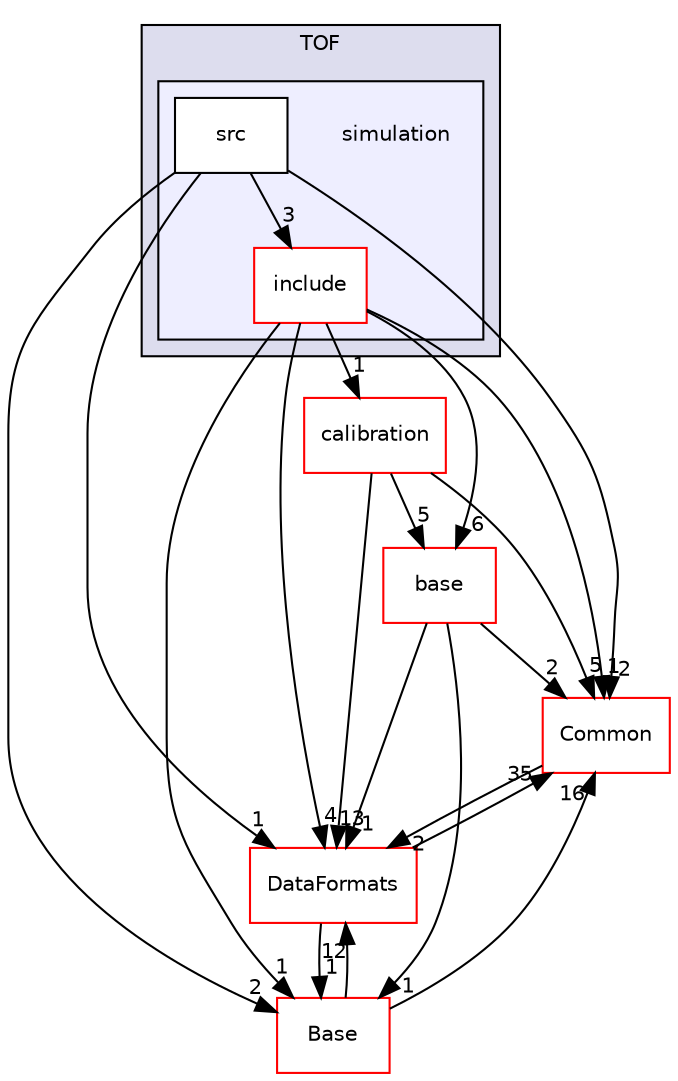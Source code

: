 digraph "/home/travis/build/AliceO2Group/AliceO2/Detectors/TOF/simulation" {
  bgcolor=transparent;
  compound=true
  node [ fontsize="10", fontname="Helvetica"];
  edge [ labelfontsize="10", labelfontname="Helvetica"];
  subgraph clusterdir_577c839d346a264df4e9e588ca2a45dd {
    graph [ bgcolor="#ddddee", pencolor="black", label="TOF" fontname="Helvetica", fontsize="10", URL="dir_577c839d346a264df4e9e588ca2a45dd.html"]
  subgraph clusterdir_827012254b0f6cad75d9a7a2745b1aea {
    graph [ bgcolor="#eeeeff", pencolor="black", label="" URL="dir_827012254b0f6cad75d9a7a2745b1aea.html"];
    dir_827012254b0f6cad75d9a7a2745b1aea [shape=plaintext label="simulation"];
    dir_4d55c0327ef0082eaebc074a5f8651c4 [shape=box label="include" color="red" fillcolor="white" style="filled" URL="dir_4d55c0327ef0082eaebc074a5f8651c4.html"];
    dir_67d024a16e1068fbfc78cd33f7b16177 [shape=box label="src" color="black" fillcolor="white" style="filled" URL="dir_67d024a16e1068fbfc78cd33f7b16177.html"];
  }
  }
  dir_7559d374f7e4089a12282edb4b89411f [shape=box label="calibration" color="red" URL="dir_7559d374f7e4089a12282edb4b89411f.html"];
  dir_4ab6b4cc6a7edbff49100e9123df213f [shape=box label="Common" color="red" URL="dir_4ab6b4cc6a7edbff49100e9123df213f.html"];
  dir_37c90836491b695b472bf98d1be8336b [shape=box label="Base" color="red" URL="dir_37c90836491b695b472bf98d1be8336b.html"];
  dir_0189f3ad6abecd72f822a0c3914f12b2 [shape=box label="base" color="red" URL="dir_0189f3ad6abecd72f822a0c3914f12b2.html"];
  dir_2171f7ec022c5423887b07c69b2f5b48 [shape=box label="DataFormats" color="red" URL="dir_2171f7ec022c5423887b07c69b2f5b48.html"];
  dir_7559d374f7e4089a12282edb4b89411f->dir_4ab6b4cc6a7edbff49100e9123df213f [headlabel="5", labeldistance=1.5 headhref="dir_000588_000027.html"];
  dir_7559d374f7e4089a12282edb4b89411f->dir_0189f3ad6abecd72f822a0c3914f12b2 [headlabel="5", labeldistance=1.5 headhref="dir_000588_000137.html"];
  dir_7559d374f7e4089a12282edb4b89411f->dir_2171f7ec022c5423887b07c69b2f5b48 [headlabel="13", labeldistance=1.5 headhref="dir_000588_000076.html"];
  dir_67d024a16e1068fbfc78cd33f7b16177->dir_4ab6b4cc6a7edbff49100e9123df213f [headlabel="2", labeldistance=1.5 headhref="dir_000327_000027.html"];
  dir_67d024a16e1068fbfc78cd33f7b16177->dir_37c90836491b695b472bf98d1be8336b [headlabel="2", labeldistance=1.5 headhref="dir_000327_000274.html"];
  dir_67d024a16e1068fbfc78cd33f7b16177->dir_4d55c0327ef0082eaebc074a5f8651c4 [headlabel="3", labeldistance=1.5 headhref="dir_000327_000183.html"];
  dir_67d024a16e1068fbfc78cd33f7b16177->dir_2171f7ec022c5423887b07c69b2f5b48 [headlabel="1", labeldistance=1.5 headhref="dir_000327_000076.html"];
  dir_4ab6b4cc6a7edbff49100e9123df213f->dir_2171f7ec022c5423887b07c69b2f5b48 [headlabel="2", labeldistance=1.5 headhref="dir_000027_000076.html"];
  dir_37c90836491b695b472bf98d1be8336b->dir_4ab6b4cc6a7edbff49100e9123df213f [headlabel="16", labeldistance=1.5 headhref="dir_000274_000027.html"];
  dir_37c90836491b695b472bf98d1be8336b->dir_2171f7ec022c5423887b07c69b2f5b48 [headlabel="12", labeldistance=1.5 headhref="dir_000274_000076.html"];
  dir_4d55c0327ef0082eaebc074a5f8651c4->dir_7559d374f7e4089a12282edb4b89411f [headlabel="1", labeldistance=1.5 headhref="dir_000183_000588.html"];
  dir_4d55c0327ef0082eaebc074a5f8651c4->dir_4ab6b4cc6a7edbff49100e9123df213f [headlabel="1", labeldistance=1.5 headhref="dir_000183_000027.html"];
  dir_4d55c0327ef0082eaebc074a5f8651c4->dir_37c90836491b695b472bf98d1be8336b [headlabel="1", labeldistance=1.5 headhref="dir_000183_000274.html"];
  dir_4d55c0327ef0082eaebc074a5f8651c4->dir_0189f3ad6abecd72f822a0c3914f12b2 [headlabel="6", labeldistance=1.5 headhref="dir_000183_000137.html"];
  dir_4d55c0327ef0082eaebc074a5f8651c4->dir_2171f7ec022c5423887b07c69b2f5b48 [headlabel="4", labeldistance=1.5 headhref="dir_000183_000076.html"];
  dir_0189f3ad6abecd72f822a0c3914f12b2->dir_4ab6b4cc6a7edbff49100e9123df213f [headlabel="2", labeldistance=1.5 headhref="dir_000137_000027.html"];
  dir_0189f3ad6abecd72f822a0c3914f12b2->dir_37c90836491b695b472bf98d1be8336b [headlabel="1", labeldistance=1.5 headhref="dir_000137_000274.html"];
  dir_0189f3ad6abecd72f822a0c3914f12b2->dir_2171f7ec022c5423887b07c69b2f5b48 [headlabel="1", labeldistance=1.5 headhref="dir_000137_000076.html"];
  dir_2171f7ec022c5423887b07c69b2f5b48->dir_4ab6b4cc6a7edbff49100e9123df213f [headlabel="35", labeldistance=1.5 headhref="dir_000076_000027.html"];
  dir_2171f7ec022c5423887b07c69b2f5b48->dir_37c90836491b695b472bf98d1be8336b [headlabel="1", labeldistance=1.5 headhref="dir_000076_000274.html"];
}
